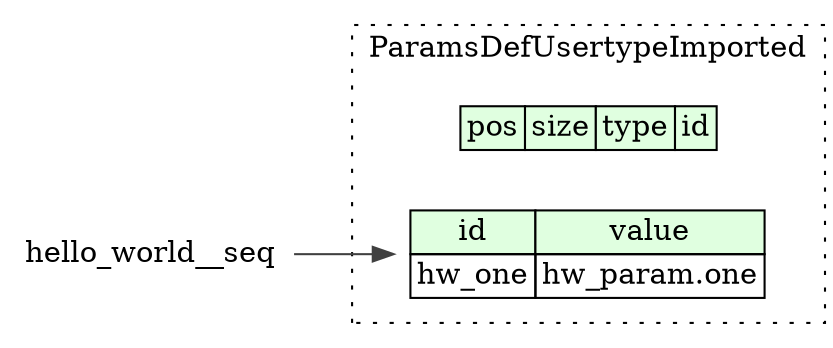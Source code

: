 digraph {
	rankdir=LR;
	node [shape=plaintext];
	subgraph cluster__params_def_usertype_imported {
		label="ParamsDefUsertypeImported";
		graph[style=dotted];

		params_def_usertype_imported__seq [label=<<TABLE BORDER="0" CELLBORDER="1" CELLSPACING="0">
			<TR><TD BGCOLOR="#E0FFE0">pos</TD><TD BGCOLOR="#E0FFE0">size</TD><TD BGCOLOR="#E0FFE0">type</TD><TD BGCOLOR="#E0FFE0">id</TD></TR>
		</TABLE>>];
		params_def_usertype_imported__inst__hw_one [label=<<TABLE BORDER="0" CELLBORDER="1" CELLSPACING="0">
			<TR><TD BGCOLOR="#E0FFE0">id</TD><TD BGCOLOR="#E0FFE0">value</TD></TR>
			<TR><TD>hw_one</TD><TD>hw_param.one</TD></TR>
		</TABLE>>];
	}
	hello_world__seq:one_type -> params_def_usertype_imported__inst__hw_one [color="#404040"];
}
